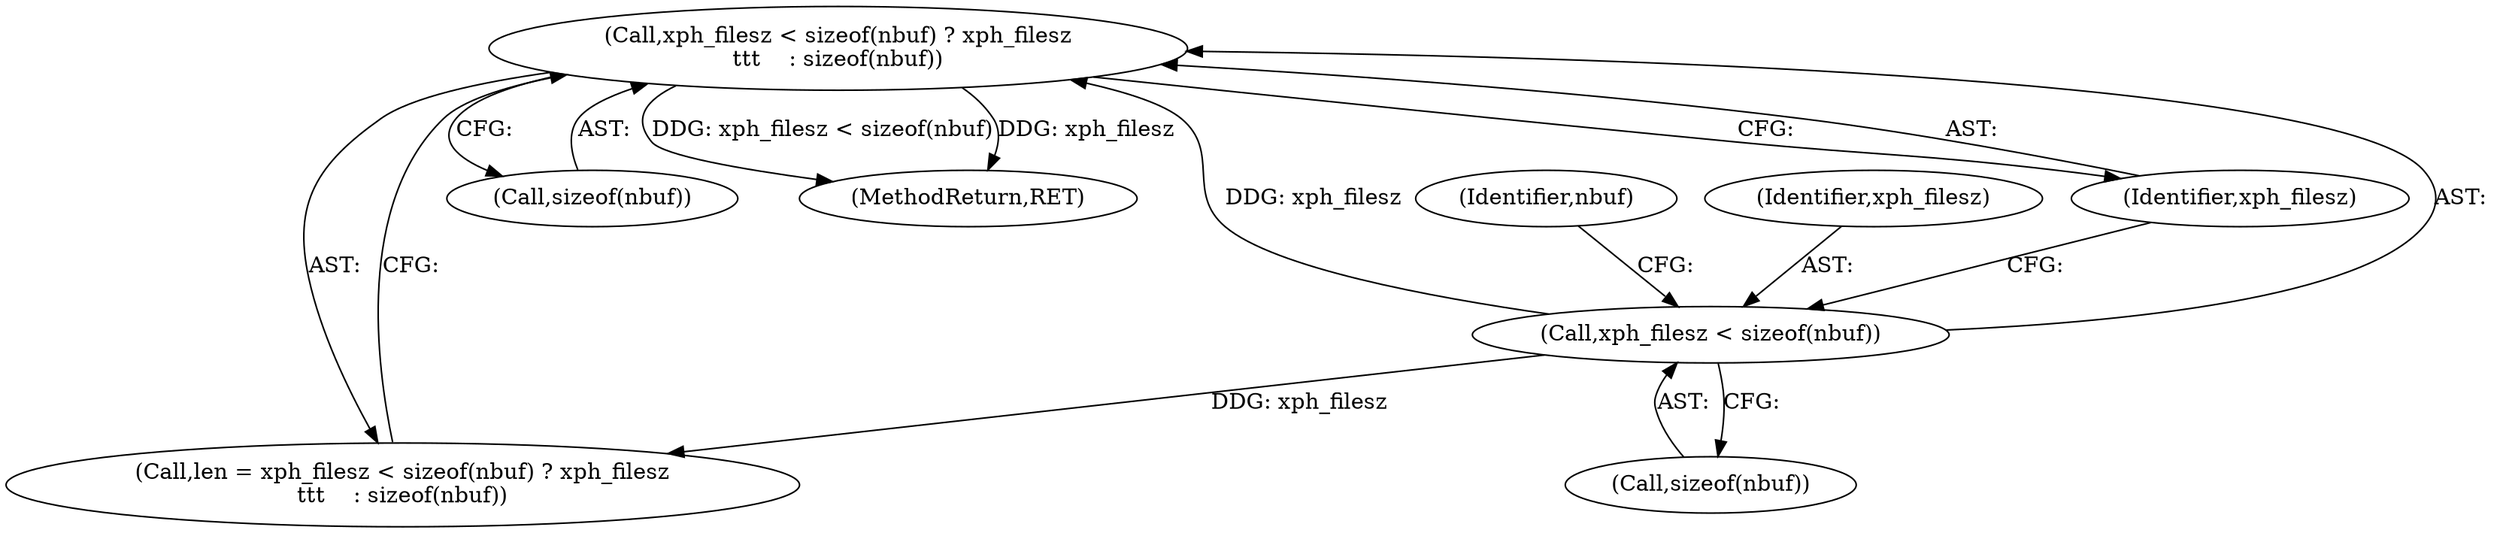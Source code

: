 digraph "0_file_ce90e05774dd77d86cfc8dfa6da57b32816841c4_4@API" {
"1000225" [label="(Call,xph_filesz < sizeof(nbuf) ? xph_filesz\n\t\t\t    : sizeof(nbuf))"];
"1000226" [label="(Call,xph_filesz < sizeof(nbuf))"];
"1000230" [label="(Identifier,xph_filesz)"];
"1000226" [label="(Call,xph_filesz < sizeof(nbuf))"];
"1000228" [label="(Call,sizeof(nbuf))"];
"1000223" [label="(Call,len = xph_filesz < sizeof(nbuf) ? xph_filesz\n\t\t\t    : sizeof(nbuf))"];
"1000225" [label="(Call,xph_filesz < sizeof(nbuf) ? xph_filesz\n\t\t\t    : sizeof(nbuf))"];
"1000232" [label="(Identifier,nbuf)"];
"1000231" [label="(Call,sizeof(nbuf))"];
"1000227" [label="(Identifier,xph_filesz)"];
"1000358" [label="(MethodReturn,RET)"];
"1000225" -> "1000223"  [label="AST: "];
"1000225" -> "1000230"  [label="CFG: "];
"1000225" -> "1000231"  [label="CFG: "];
"1000226" -> "1000225"  [label="AST: "];
"1000230" -> "1000225"  [label="AST: "];
"1000231" -> "1000225"  [label="AST: "];
"1000223" -> "1000225"  [label="CFG: "];
"1000225" -> "1000358"  [label="DDG: xph_filesz < sizeof(nbuf)"];
"1000225" -> "1000358"  [label="DDG: xph_filesz"];
"1000226" -> "1000225"  [label="DDG: xph_filesz"];
"1000226" -> "1000228"  [label="CFG: "];
"1000227" -> "1000226"  [label="AST: "];
"1000228" -> "1000226"  [label="AST: "];
"1000230" -> "1000226"  [label="CFG: "];
"1000232" -> "1000226"  [label="CFG: "];
"1000226" -> "1000223"  [label="DDG: xph_filesz"];
}
